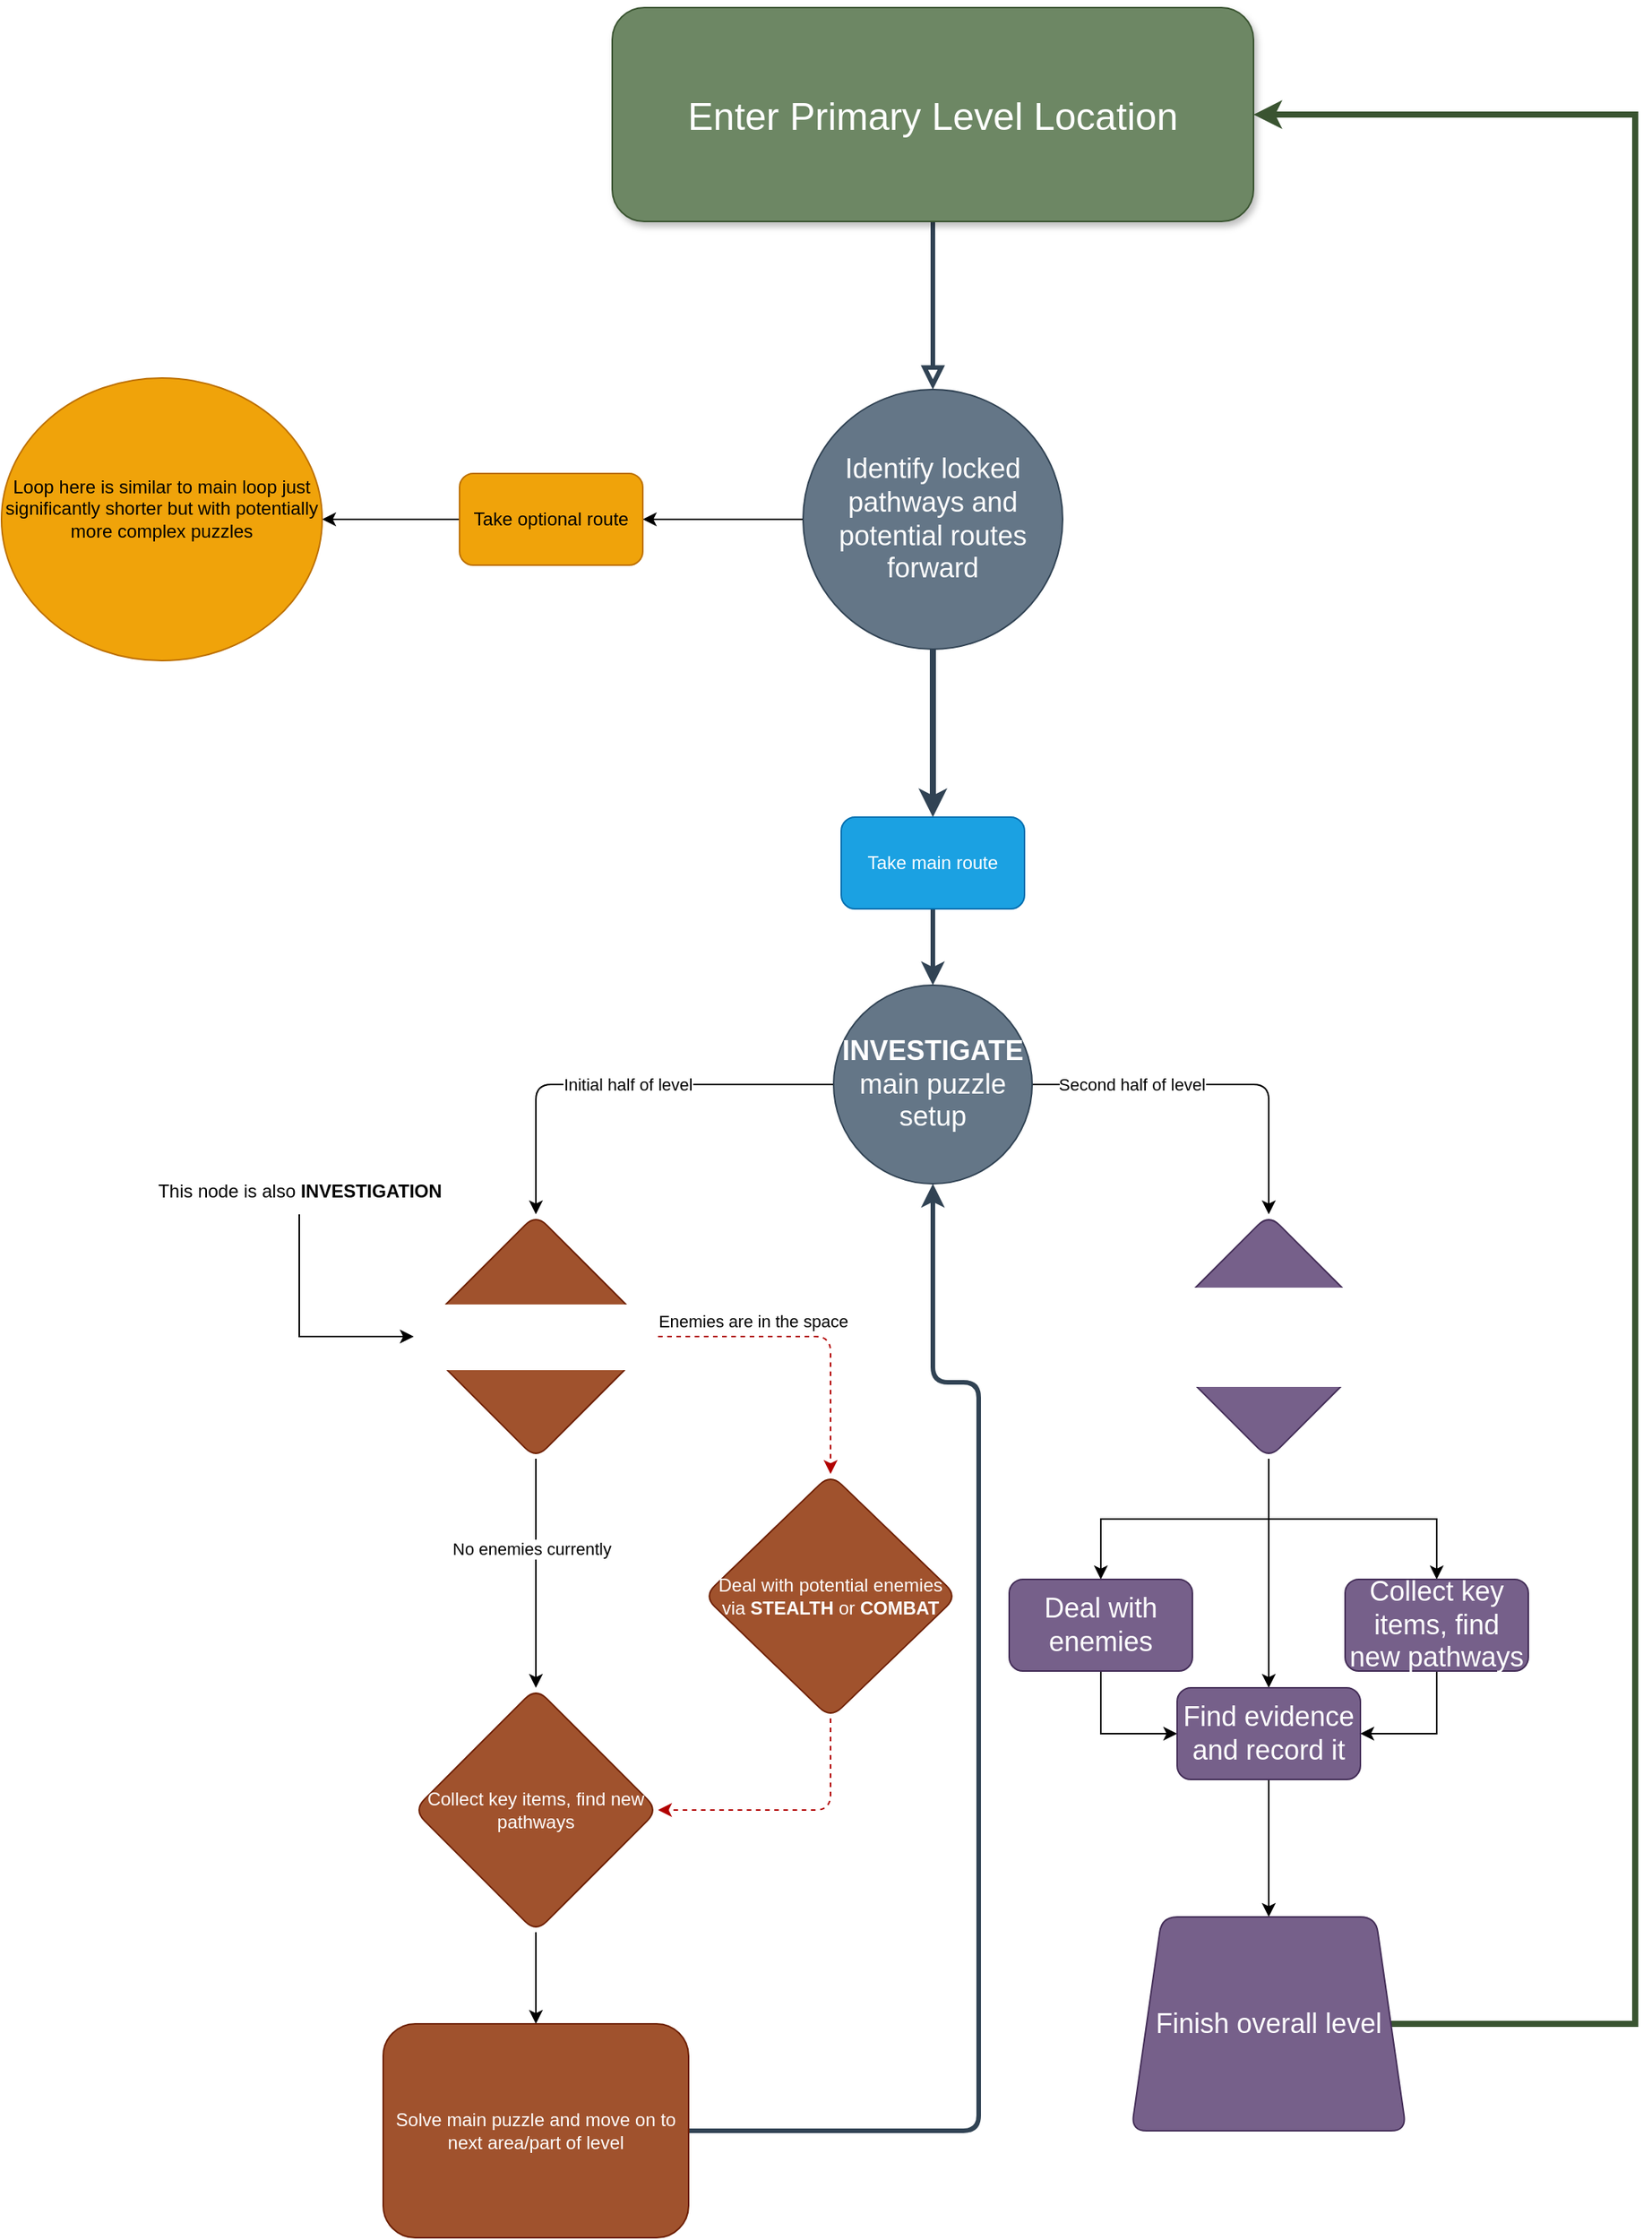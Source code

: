 <mxfile version="27.0.8">
  <diagram id="C5RBs43oDa-KdzZeNtuy" name="Page-1">
    <mxGraphModel dx="2029" dy="1191" grid="1" gridSize="10" guides="1" tooltips="1" connect="1" arrows="1" fold="1" page="1" pageScale="1" pageWidth="827" pageHeight="1169" background="light-dark(#FFFFFF,#0D0F12)" math="0" shadow="0">
      <root>
        <mxCell id="WIyWlLk6GJQsqaUBKTNV-0" />
        <mxCell id="WIyWlLk6GJQsqaUBKTNV-1" parent="WIyWlLk6GJQsqaUBKTNV-0" />
        <mxCell id="WIyWlLk6GJQsqaUBKTNV-2" value="" style="rounded=0;html=1;jettySize=auto;orthogonalLoop=1;fontSize=11;endArrow=block;endFill=0;endSize=8;strokeWidth=3;shadow=0;labelBackgroundColor=none;edgeStyle=orthogonalEdgeStyle;fillColor=#647687;strokeColor=#314354;" parent="WIyWlLk6GJQsqaUBKTNV-1" source="WIyWlLk6GJQsqaUBKTNV-3" edge="1">
          <mxGeometry relative="1" as="geometry">
            <mxPoint x="510" y="330" as="targetPoint" />
          </mxGeometry>
        </mxCell>
        <mxCell id="WIyWlLk6GJQsqaUBKTNV-3" value="Enter Primary Level Location" style="rounded=1;whiteSpace=wrap;html=1;fontSize=25;glass=0;strokeWidth=1;shadow=1;fillColor=#6d8764;fontColor=#ffffff;strokeColor=#3A5431;" parent="WIyWlLk6GJQsqaUBKTNV-1" vertex="1">
          <mxGeometry x="300" y="80" width="420" height="140" as="geometry" />
        </mxCell>
        <mxCell id="WpGe0-zIOUfY9Kgkrg3v-3" value="" style="edgeStyle=orthogonalEdgeStyle;rounded=0;orthogonalLoop=1;jettySize=auto;html=1;" edge="1" parent="WIyWlLk6GJQsqaUBKTNV-1" source="WpGe0-zIOUfY9Kgkrg3v-0" target="WpGe0-zIOUfY9Kgkrg3v-2">
          <mxGeometry relative="1" as="geometry" />
        </mxCell>
        <mxCell id="WpGe0-zIOUfY9Kgkrg3v-5" value="" style="edgeStyle=orthogonalEdgeStyle;rounded=0;orthogonalLoop=1;jettySize=auto;html=1;strokeWidth=4;fillColor=#647687;strokeColor=#314354;" edge="1" parent="WIyWlLk6GJQsqaUBKTNV-1" source="WpGe0-zIOUfY9Kgkrg3v-0" target="WpGe0-zIOUfY9Kgkrg3v-4">
          <mxGeometry relative="1" as="geometry" />
        </mxCell>
        <mxCell id="WpGe0-zIOUfY9Kgkrg3v-0" value="Identify locked pathways and potential routes forward" style="ellipse;whiteSpace=wrap;html=1;aspect=fixed;fillColor=#647687;fontColor=#ffffff;strokeColor=#314354;fontSize=18;" vertex="1" parent="WIyWlLk6GJQsqaUBKTNV-1">
          <mxGeometry x="425" y="330" width="170" height="170" as="geometry" />
        </mxCell>
        <mxCell id="WpGe0-zIOUfY9Kgkrg3v-9" value="" style="edgeStyle=orthogonalEdgeStyle;rounded=0;orthogonalLoop=1;jettySize=auto;html=1;" edge="1" parent="WIyWlLk6GJQsqaUBKTNV-1" source="WpGe0-zIOUfY9Kgkrg3v-2" target="WpGe0-zIOUfY9Kgkrg3v-8">
          <mxGeometry relative="1" as="geometry" />
        </mxCell>
        <mxCell id="WpGe0-zIOUfY9Kgkrg3v-2" value="Take optional route" style="whiteSpace=wrap;html=1;fillColor=#f0a30a;strokeColor=#BD7000;rounded=1;fontColor=#000000;" vertex="1" parent="WIyWlLk6GJQsqaUBKTNV-1">
          <mxGeometry x="200" y="385" width="120" height="60" as="geometry" />
        </mxCell>
        <mxCell id="WpGe0-zIOUfY9Kgkrg3v-7" value="" style="edgeStyle=orthogonalEdgeStyle;rounded=0;orthogonalLoop=1;jettySize=auto;html=1;fillColor=#647687;strokeColor=#314354;strokeWidth=3;" edge="1" parent="WIyWlLk6GJQsqaUBKTNV-1" source="WpGe0-zIOUfY9Kgkrg3v-4" target="WpGe0-zIOUfY9Kgkrg3v-6">
          <mxGeometry relative="1" as="geometry" />
        </mxCell>
        <mxCell id="WpGe0-zIOUfY9Kgkrg3v-4" value="Take main route" style="whiteSpace=wrap;html=1;fillColor=#1ba1e2;fontColor=#ffffff;strokeColor=#006EAF;rounded=1;" vertex="1" parent="WIyWlLk6GJQsqaUBKTNV-1">
          <mxGeometry x="450" y="610" width="120" height="60" as="geometry" />
        </mxCell>
        <mxCell id="WpGe0-zIOUfY9Kgkrg3v-11" value="&lt;div&gt;Initial half of level&lt;/div&gt;" style="edgeStyle=orthogonalEdgeStyle;rounded=1;orthogonalLoop=1;jettySize=auto;html=1;curved=0;" edge="1" parent="WIyWlLk6GJQsqaUBKTNV-1" source="WpGe0-zIOUfY9Kgkrg3v-6" target="WpGe0-zIOUfY9Kgkrg3v-10">
          <mxGeometry x="-0.036" relative="1" as="geometry">
            <mxPoint as="offset" />
          </mxGeometry>
        </mxCell>
        <mxCell id="WpGe0-zIOUfY9Kgkrg3v-23" value="" style="edgeStyle=orthogonalEdgeStyle;rounded=1;orthogonalLoop=1;jettySize=auto;html=1;curved=0;" edge="1" parent="WIyWlLk6GJQsqaUBKTNV-1" source="WpGe0-zIOUfY9Kgkrg3v-6" target="WpGe0-zIOUfY9Kgkrg3v-22">
          <mxGeometry relative="1" as="geometry" />
        </mxCell>
        <mxCell id="WpGe0-zIOUfY9Kgkrg3v-25" value="&lt;div&gt;Second half of level&lt;/div&gt;" style="edgeLabel;html=1;align=center;verticalAlign=middle;resizable=0;points=[];" vertex="1" connectable="0" parent="WpGe0-zIOUfY9Kgkrg3v-23">
          <mxGeometry x="-0.633" y="-5" relative="1" as="geometry">
            <mxPoint x="21" y="-5" as="offset" />
          </mxGeometry>
        </mxCell>
        <mxCell id="WpGe0-zIOUfY9Kgkrg3v-6" value="&lt;b&gt;INVESTIGATE&lt;/b&gt; main puzzle setup" style="ellipse;whiteSpace=wrap;html=1;fillColor=#647687;fontColor=#ffffff;strokeColor=#314354;fontSize=18;" vertex="1" parent="WIyWlLk6GJQsqaUBKTNV-1">
          <mxGeometry x="445" y="720" width="130" height="130" as="geometry" />
        </mxCell>
        <mxCell id="WpGe0-zIOUfY9Kgkrg3v-8" value="&lt;div&gt;Loop here is similar to main loop just significantly shorter but with potentially more complex puzzles&lt;/div&gt;&lt;div&gt;&lt;br&gt;&lt;/div&gt;" style="ellipse;whiteSpace=wrap;html=1;fillColor=#f0a30a;strokeColor=#BD7000;fontColor=#000000;shadow=0;" vertex="1" parent="WIyWlLk6GJQsqaUBKTNV-1">
          <mxGeometry x="-100" y="322.5" width="210" height="185" as="geometry" />
        </mxCell>
        <mxCell id="WpGe0-zIOUfY9Kgkrg3v-13" value="" style="edgeStyle=orthogonalEdgeStyle;rounded=1;orthogonalLoop=1;jettySize=auto;html=1;curved=0;dashed=1;fillColor=#e51400;strokeColor=#B20000;" edge="1" parent="WIyWlLk6GJQsqaUBKTNV-1" source="WpGe0-zIOUfY9Kgkrg3v-10" target="WpGe0-zIOUfY9Kgkrg3v-12">
          <mxGeometry relative="1" as="geometry" />
        </mxCell>
        <mxCell id="WpGe0-zIOUfY9Kgkrg3v-20" value="Enemies are in the space" style="edgeLabel;html=1;align=center;verticalAlign=middle;resizable=0;points=[];" vertex="1" connectable="0" parent="WpGe0-zIOUfY9Kgkrg3v-13">
          <mxGeometry x="-0.392" y="-1" relative="1" as="geometry">
            <mxPoint y="-11" as="offset" />
          </mxGeometry>
        </mxCell>
        <mxCell id="WpGe0-zIOUfY9Kgkrg3v-17" value="" style="edgeStyle=orthogonalEdgeStyle;rounded=1;orthogonalLoop=1;jettySize=auto;html=1;curved=0;" edge="1" parent="WIyWlLk6GJQsqaUBKTNV-1" source="WpGe0-zIOUfY9Kgkrg3v-10" target="WpGe0-zIOUfY9Kgkrg3v-16">
          <mxGeometry relative="1" as="geometry" />
        </mxCell>
        <mxCell id="WpGe0-zIOUfY9Kgkrg3v-21" value="&lt;div&gt;No enemies currently&lt;/div&gt;" style="edgeLabel;html=1;align=center;verticalAlign=middle;resizable=0;points=[];" vertex="1" connectable="0" parent="WpGe0-zIOUfY9Kgkrg3v-17">
          <mxGeometry x="-0.213" y="-3" relative="1" as="geometry">
            <mxPoint as="offset" />
          </mxGeometry>
        </mxCell>
        <mxCell id="WpGe0-zIOUfY9Kgkrg3v-10" value="&lt;font style=&quot;line-height: 90%;&quot;&gt;Explore rooms to look for clues and items for the current level puzzle&lt;/font&gt;" style="rhombus;whiteSpace=wrap;html=1;fillColor=#a0522d;fontColor=#ffffff;strokeColor=#6D1F00;rounded=1;shadow=0;labelBackgroundColor=light-dark(#FFFFFF,#FFFFFF);" vertex="1" parent="WIyWlLk6GJQsqaUBKTNV-1">
          <mxGeometry x="170" y="870" width="160" height="160" as="geometry" />
        </mxCell>
        <mxCell id="WpGe0-zIOUfY9Kgkrg3v-19" style="edgeStyle=orthogonalEdgeStyle;rounded=1;orthogonalLoop=1;jettySize=auto;html=1;exitX=0.5;exitY=1;exitDx=0;exitDy=0;curved=0;fillColor=#e51400;strokeColor=#B20000;dashed=1;" edge="1" parent="WIyWlLk6GJQsqaUBKTNV-1" source="WpGe0-zIOUfY9Kgkrg3v-12" target="WpGe0-zIOUfY9Kgkrg3v-16">
          <mxGeometry relative="1" as="geometry" />
        </mxCell>
        <mxCell id="WpGe0-zIOUfY9Kgkrg3v-12" value="Deal with potential enemies via &lt;b&gt;STEALTH&lt;/b&gt; or &lt;b&gt;COMBAT&lt;/b&gt;" style="rhombus;whiteSpace=wrap;html=1;fillColor=#a0522d;fontColor=#ffffff;strokeColor=#6D1F00;rounded=1;" vertex="1" parent="WIyWlLk6GJQsqaUBKTNV-1">
          <mxGeometry x="360" y="1040" width="166" height="160" as="geometry" />
        </mxCell>
        <mxCell id="WpGe0-zIOUfY9Kgkrg3v-35" value="" style="edgeStyle=orthogonalEdgeStyle;rounded=0;orthogonalLoop=1;jettySize=auto;html=1;" edge="1" parent="WIyWlLk6GJQsqaUBKTNV-1" source="WpGe0-zIOUfY9Kgkrg3v-16" target="WpGe0-zIOUfY9Kgkrg3v-34">
          <mxGeometry relative="1" as="geometry" />
        </mxCell>
        <mxCell id="WpGe0-zIOUfY9Kgkrg3v-16" value="Collect key items, find new pathways" style="rhombus;whiteSpace=wrap;html=1;fillColor=#a0522d;fontColor=#ffffff;strokeColor=#6D1F00;rounded=1;" vertex="1" parent="WIyWlLk6GJQsqaUBKTNV-1">
          <mxGeometry x="170" y="1180" width="160" height="160" as="geometry" />
        </mxCell>
        <mxCell id="WpGe0-zIOUfY9Kgkrg3v-27" value="" style="edgeStyle=orthogonalEdgeStyle;rounded=0;orthogonalLoop=1;jettySize=auto;html=1;" edge="1" parent="WIyWlLk6GJQsqaUBKTNV-1" source="WpGe0-zIOUfY9Kgkrg3v-22" target="WpGe0-zIOUfY9Kgkrg3v-26">
          <mxGeometry relative="1" as="geometry" />
        </mxCell>
        <mxCell id="WpGe0-zIOUfY9Kgkrg3v-29" value="" style="edgeStyle=orthogonalEdgeStyle;rounded=0;orthogonalLoop=1;jettySize=auto;html=1;" edge="1" parent="WIyWlLk6GJQsqaUBKTNV-1" source="WpGe0-zIOUfY9Kgkrg3v-22" target="WpGe0-zIOUfY9Kgkrg3v-28">
          <mxGeometry relative="1" as="geometry" />
        </mxCell>
        <mxCell id="WpGe0-zIOUfY9Kgkrg3v-31" value="" style="edgeStyle=orthogonalEdgeStyle;rounded=0;orthogonalLoop=1;jettySize=auto;html=1;" edge="1" parent="WIyWlLk6GJQsqaUBKTNV-1" source="WpGe0-zIOUfY9Kgkrg3v-22" target="WpGe0-zIOUfY9Kgkrg3v-30">
          <mxGeometry relative="1" as="geometry" />
        </mxCell>
        <mxCell id="WpGe0-zIOUfY9Kgkrg3v-22" value="Explore rooms to find things to &lt;b&gt;RECORD&lt;/b&gt;" style="rhombus;whiteSpace=wrap;html=1;fontSize=18;fillColor=#76608a;strokeColor=#432D57;fontColor=#ffffff;rounded=1;labelBackgroundColor=light-dark(#FFFFFF,#FFFFFF);" vertex="1" parent="WIyWlLk6GJQsqaUBKTNV-1">
          <mxGeometry x="650" y="870" width="160" height="160" as="geometry" />
        </mxCell>
        <mxCell id="WpGe0-zIOUfY9Kgkrg3v-40" style="edgeStyle=orthogonalEdgeStyle;rounded=0;orthogonalLoop=1;jettySize=auto;html=1;entryX=0;entryY=0.5;entryDx=0;entryDy=0;" edge="1" parent="WIyWlLk6GJQsqaUBKTNV-1" source="WpGe0-zIOUfY9Kgkrg3v-26" target="WpGe0-zIOUfY9Kgkrg3v-28">
          <mxGeometry relative="1" as="geometry" />
        </mxCell>
        <mxCell id="WpGe0-zIOUfY9Kgkrg3v-26" value="Deal with enemies" style="whiteSpace=wrap;html=1;fontSize=18;fillColor=#76608a;strokeColor=#432D57;fontColor=#ffffff;rounded=1;labelBackgroundColor=none;" vertex="1" parent="WIyWlLk6GJQsqaUBKTNV-1">
          <mxGeometry x="560" y="1109" width="120" height="60" as="geometry" />
        </mxCell>
        <mxCell id="WpGe0-zIOUfY9Kgkrg3v-39" value="" style="edgeStyle=orthogonalEdgeStyle;rounded=0;orthogonalLoop=1;jettySize=auto;html=1;" edge="1" parent="WIyWlLk6GJQsqaUBKTNV-1" source="WpGe0-zIOUfY9Kgkrg3v-28" target="WpGe0-zIOUfY9Kgkrg3v-38">
          <mxGeometry relative="1" as="geometry" />
        </mxCell>
        <mxCell id="WpGe0-zIOUfY9Kgkrg3v-28" value="Find evidence and record it" style="whiteSpace=wrap;html=1;fontSize=18;fillColor=#76608a;strokeColor=#432D57;fontColor=#ffffff;rounded=1;labelBackgroundColor=none;" vertex="1" parent="WIyWlLk6GJQsqaUBKTNV-1">
          <mxGeometry x="670" y="1180" width="120" height="60" as="geometry" />
        </mxCell>
        <mxCell id="WpGe0-zIOUfY9Kgkrg3v-41" style="edgeStyle=orthogonalEdgeStyle;rounded=0;orthogonalLoop=1;jettySize=auto;html=1;exitX=0.5;exitY=1;exitDx=0;exitDy=0;entryX=1;entryY=0.5;entryDx=0;entryDy=0;" edge="1" parent="WIyWlLk6GJQsqaUBKTNV-1" source="WpGe0-zIOUfY9Kgkrg3v-30" target="WpGe0-zIOUfY9Kgkrg3v-28">
          <mxGeometry relative="1" as="geometry" />
        </mxCell>
        <mxCell id="WpGe0-zIOUfY9Kgkrg3v-30" value="Collect key items, find new pathways" style="whiteSpace=wrap;html=1;fontSize=18;fillColor=#76608a;strokeColor=#432D57;fontColor=#ffffff;rounded=1;labelBackgroundColor=none;" vertex="1" parent="WIyWlLk6GJQsqaUBKTNV-1">
          <mxGeometry x="780" y="1109" width="120" height="60" as="geometry" />
        </mxCell>
        <mxCell id="WpGe0-zIOUfY9Kgkrg3v-33" style="edgeStyle=orthogonalEdgeStyle;rounded=0;orthogonalLoop=1;jettySize=auto;html=1;entryX=0;entryY=0.5;entryDx=0;entryDy=0;" edge="1" parent="WIyWlLk6GJQsqaUBKTNV-1" source="WpGe0-zIOUfY9Kgkrg3v-32" target="WpGe0-zIOUfY9Kgkrg3v-10">
          <mxGeometry relative="1" as="geometry" />
        </mxCell>
        <mxCell id="WpGe0-zIOUfY9Kgkrg3v-32" value="This node is also&amp;nbsp;&lt;b&gt;INVESTIGATION&lt;/b&gt;" style="text;html=1;align=center;verticalAlign=middle;resizable=0;points=[];autosize=1;strokeColor=none;fillColor=none;" vertex="1" parent="WIyWlLk6GJQsqaUBKTNV-1">
          <mxGeometry x="-10" y="840" width="210" height="30" as="geometry" />
        </mxCell>
        <mxCell id="WpGe0-zIOUfY9Kgkrg3v-36" style="edgeStyle=orthogonalEdgeStyle;rounded=1;orthogonalLoop=1;jettySize=auto;html=1;entryX=0.5;entryY=1;entryDx=0;entryDy=0;curved=0;fillColor=#647687;strokeColor=#314354;strokeWidth=3;" edge="1" parent="WIyWlLk6GJQsqaUBKTNV-1" source="WpGe0-zIOUfY9Kgkrg3v-34" target="WpGe0-zIOUfY9Kgkrg3v-6">
          <mxGeometry relative="1" as="geometry">
            <Array as="points">
              <mxPoint x="540" y="1470" />
              <mxPoint x="540" y="980" />
              <mxPoint x="510" y="980" />
            </Array>
          </mxGeometry>
        </mxCell>
        <mxCell id="WpGe0-zIOUfY9Kgkrg3v-34" value="Solve main puzzle and move on to next area/part of level" style="rounded=1;whiteSpace=wrap;html=1;fillColor=#a0522d;strokeColor=#6D1F00;fontColor=#ffffff;" vertex="1" parent="WIyWlLk6GJQsqaUBKTNV-1">
          <mxGeometry x="150" y="1400" width="200" height="140" as="geometry" />
        </mxCell>
        <mxCell id="WpGe0-zIOUfY9Kgkrg3v-43" style="edgeStyle=orthogonalEdgeStyle;rounded=0;orthogonalLoop=1;jettySize=auto;html=1;exitX=1;exitY=0.5;exitDx=0;exitDy=0;entryX=1;entryY=0.5;entryDx=0;entryDy=0;fillColor=#6d8764;strokeColor=#3A5431;strokeWidth=4;" edge="1" parent="WIyWlLk6GJQsqaUBKTNV-1" source="WpGe0-zIOUfY9Kgkrg3v-38" target="WIyWlLk6GJQsqaUBKTNV-3">
          <mxGeometry relative="1" as="geometry">
            <Array as="points">
              <mxPoint x="970" y="1400" />
              <mxPoint x="970" y="150" />
            </Array>
          </mxGeometry>
        </mxCell>
        <mxCell id="WpGe0-zIOUfY9Kgkrg3v-38" value="Finish overall level" style="shape=trapezoid;perimeter=trapezoidPerimeter;whiteSpace=wrap;html=1;fixedSize=1;fontSize=18;fillColor=#76608a;strokeColor=#432D57;fontColor=#ffffff;rounded=1;labelBackgroundColor=none;" vertex="1" parent="WIyWlLk6GJQsqaUBKTNV-1">
          <mxGeometry x="640" y="1330" width="180" height="140" as="geometry" />
        </mxCell>
      </root>
    </mxGraphModel>
  </diagram>
</mxfile>
